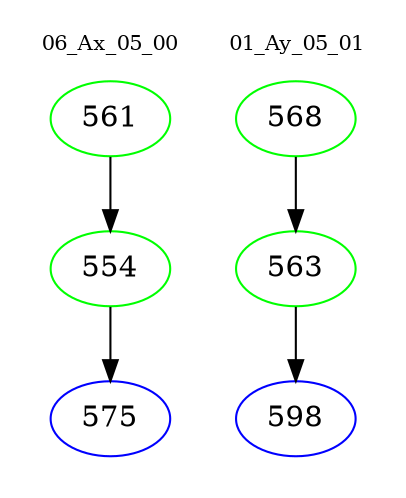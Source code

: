 digraph{
subgraph cluster_0 {
color = white
label = "06_Ax_05_00";
fontsize=10;
T0_561 [label="561", color="green"]
T0_561 -> T0_554 [color="black"]
T0_554 [label="554", color="green"]
T0_554 -> T0_575 [color="black"]
T0_575 [label="575", color="blue"]
}
subgraph cluster_1 {
color = white
label = "01_Ay_05_01";
fontsize=10;
T1_568 [label="568", color="green"]
T1_568 -> T1_563 [color="black"]
T1_563 [label="563", color="green"]
T1_563 -> T1_598 [color="black"]
T1_598 [label="598", color="blue"]
}
}

